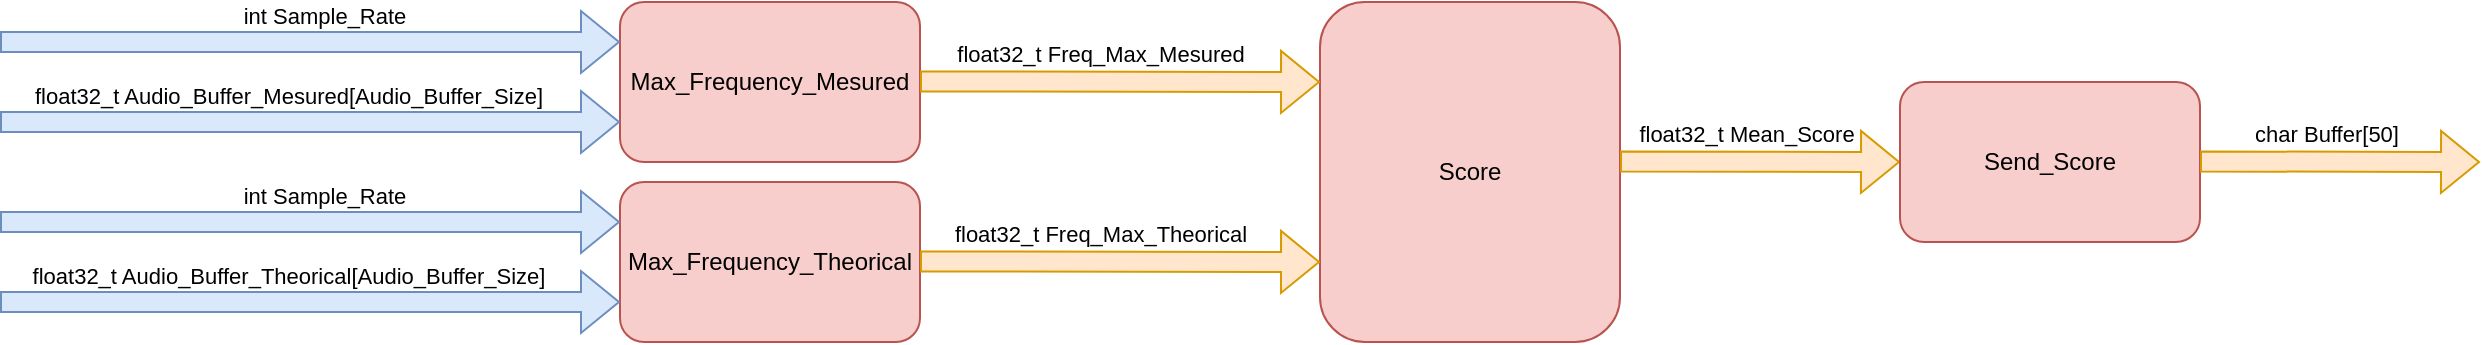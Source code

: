 <mxfile version="24.9.1">
  <diagram name="Page-1" id="4acRng5W_u0_4KzXaihT">
    <mxGraphModel dx="1889" dy="572" grid="1" gridSize="10" guides="1" tooltips="1" connect="1" arrows="1" fold="1" page="1" pageScale="1" pageWidth="827" pageHeight="1169" math="0" shadow="0">
      <root>
        <mxCell id="0" />
        <mxCell id="1" parent="0" />
        <mxCell id="bDkOoxNmA_hYLUBz5Huy-71" value="Score" style="rounded=1;whiteSpace=wrap;html=1;fillColor=#f8cecc;strokeColor=#b85450;" vertex="1" parent="1">
          <mxGeometry x="454" y="414" width="150" height="170" as="geometry" />
        </mxCell>
        <mxCell id="bDkOoxNmA_hYLUBz5Huy-72" value="" style="shape=flexArrow;endArrow=classic;html=1;rounded=0;fillColor=#ffe6cc;strokeColor=#d79b00;" edge="1" parent="1">
          <mxGeometry width="50" height="50" relative="1" as="geometry">
            <mxPoint x="604" y="493.73" as="sourcePoint" />
            <mxPoint x="744" y="494" as="targetPoint" />
          </mxGeometry>
        </mxCell>
        <mxCell id="bDkOoxNmA_hYLUBz5Huy-73" value="float32_t Mean_Score" style="edgeLabel;html=1;align=center;verticalAlign=middle;resizable=0;points=[];noLabel=0;allowArrows=1;backgroundOutline=1;labelBackgroundColor=none;" vertex="1" connectable="0" parent="bDkOoxNmA_hYLUBz5Huy-72">
          <mxGeometry x="-0.467" y="-4" relative="1" as="geometry">
            <mxPoint x="25" y="-18" as="offset" />
          </mxGeometry>
        </mxCell>
        <mxCell id="bDkOoxNmA_hYLUBz5Huy-85" value="Max_Frequency_Mesured" style="rounded=1;whiteSpace=wrap;html=1;fillColor=#f8cecc;strokeColor=#b85450;" vertex="1" parent="1">
          <mxGeometry x="104" y="414" width="150" height="80" as="geometry" />
        </mxCell>
        <mxCell id="bDkOoxNmA_hYLUBz5Huy-86" value="" style="shape=flexArrow;endArrow=classic;html=1;rounded=0;fillColor=#dae8fc;strokeColor=#6c8ebf;" edge="1" parent="1">
          <mxGeometry width="50" height="50" relative="1" as="geometry">
            <mxPoint x="-206" y="434" as="sourcePoint" />
            <mxPoint x="104" y="434" as="targetPoint" />
          </mxGeometry>
        </mxCell>
        <mxCell id="bDkOoxNmA_hYLUBz5Huy-87" value="int Sample_Rate" style="edgeLabel;html=1;align=center;verticalAlign=middle;resizable=0;points=[];labelBackgroundColor=none;" vertex="1" connectable="0" parent="bDkOoxNmA_hYLUBz5Huy-86">
          <mxGeometry x="0.489" y="-5" relative="1" as="geometry">
            <mxPoint x="-69" y="-18" as="offset" />
          </mxGeometry>
        </mxCell>
        <mxCell id="bDkOoxNmA_hYLUBz5Huy-88" value="" style="shape=flexArrow;endArrow=classic;html=1;rounded=0;fillColor=#ffe6cc;strokeColor=#d79b00;" edge="1" parent="1">
          <mxGeometry width="50" height="50" relative="1" as="geometry">
            <mxPoint x="254" y="453.73" as="sourcePoint" />
            <mxPoint x="454" y="454" as="targetPoint" />
          </mxGeometry>
        </mxCell>
        <mxCell id="bDkOoxNmA_hYLUBz5Huy-89" value="float32_t Freq_Max_Mesured" style="edgeLabel;html=1;align=center;verticalAlign=middle;resizable=0;points=[];labelBackgroundColor=none;" vertex="1" connectable="0" parent="bDkOoxNmA_hYLUBz5Huy-88">
          <mxGeometry x="-0.467" y="-4" relative="1" as="geometry">
            <mxPoint x="36" y="-18" as="offset" />
          </mxGeometry>
        </mxCell>
        <mxCell id="bDkOoxNmA_hYLUBz5Huy-90" value="" style="shape=flexArrow;endArrow=classic;html=1;rounded=0;fillColor=#dae8fc;strokeColor=#6c8ebf;" edge="1" parent="1">
          <mxGeometry width="50" height="50" relative="1" as="geometry">
            <mxPoint x="-206" y="474" as="sourcePoint" />
            <mxPoint x="104" y="474" as="targetPoint" />
          </mxGeometry>
        </mxCell>
        <mxCell id="bDkOoxNmA_hYLUBz5Huy-91" value="float32_t Audio_Buffer_Mesured[Audio_Buffer_Size]" style="edgeLabel;html=1;align=center;verticalAlign=middle;resizable=0;points=[];labelBackgroundColor=none;" vertex="1" connectable="0" parent="bDkOoxNmA_hYLUBz5Huy-90">
          <mxGeometry x="-0.053" y="3" relative="1" as="geometry">
            <mxPoint x="-3" y="-10" as="offset" />
          </mxGeometry>
        </mxCell>
        <mxCell id="bDkOoxNmA_hYLUBz5Huy-92" value="Max_Frequency_Theorical" style="rounded=1;whiteSpace=wrap;html=1;fillColor=#f8cecc;strokeColor=#b85450;" vertex="1" parent="1">
          <mxGeometry x="104" y="504" width="150" height="80" as="geometry" />
        </mxCell>
        <mxCell id="bDkOoxNmA_hYLUBz5Huy-93" value="" style="shape=flexArrow;endArrow=classic;html=1;rounded=0;fillColor=#dae8fc;strokeColor=#6c8ebf;" edge="1" parent="1">
          <mxGeometry width="50" height="50" relative="1" as="geometry">
            <mxPoint x="-206" y="524" as="sourcePoint" />
            <mxPoint x="104" y="524" as="targetPoint" />
          </mxGeometry>
        </mxCell>
        <mxCell id="bDkOoxNmA_hYLUBz5Huy-94" value="int Sample_Rate" style="edgeLabel;html=1;align=center;verticalAlign=middle;resizable=0;points=[];labelBackgroundColor=none;" vertex="1" connectable="0" parent="bDkOoxNmA_hYLUBz5Huy-93">
          <mxGeometry x="0.489" y="-5" relative="1" as="geometry">
            <mxPoint x="-69" y="-18" as="offset" />
          </mxGeometry>
        </mxCell>
        <mxCell id="bDkOoxNmA_hYLUBz5Huy-95" value="" style="shape=flexArrow;endArrow=classic;html=1;rounded=0;fillColor=#ffe6cc;strokeColor=#d79b00;" edge="1" parent="1">
          <mxGeometry width="50" height="50" relative="1" as="geometry">
            <mxPoint x="254" y="543.73" as="sourcePoint" />
            <mxPoint x="454" y="544" as="targetPoint" />
          </mxGeometry>
        </mxCell>
        <mxCell id="bDkOoxNmA_hYLUBz5Huy-96" value="float32_t Freq_Max_Theorical" style="edgeLabel;html=1;align=center;verticalAlign=middle;resizable=0;points=[];labelBackgroundColor=none;" vertex="1" connectable="0" parent="bDkOoxNmA_hYLUBz5Huy-95">
          <mxGeometry x="-0.467" y="-4" relative="1" as="geometry">
            <mxPoint x="36" y="-18" as="offset" />
          </mxGeometry>
        </mxCell>
        <mxCell id="bDkOoxNmA_hYLUBz5Huy-97" value="" style="shape=flexArrow;endArrow=classic;html=1;rounded=0;fillColor=#dae8fc;strokeColor=#6c8ebf;" edge="1" parent="1">
          <mxGeometry width="50" height="50" relative="1" as="geometry">
            <mxPoint x="-206" y="564" as="sourcePoint" />
            <mxPoint x="104" y="564" as="targetPoint" />
          </mxGeometry>
        </mxCell>
        <mxCell id="bDkOoxNmA_hYLUBz5Huy-98" value="float32_t Audio_Buffer_Theorical[Audio_Buffer_Size]" style="edgeLabel;html=1;align=center;verticalAlign=middle;resizable=0;points=[];labelBackgroundColor=none;" vertex="1" connectable="0" parent="bDkOoxNmA_hYLUBz5Huy-97">
          <mxGeometry x="-0.053" y="3" relative="1" as="geometry">
            <mxPoint x="-3" y="-10" as="offset" />
          </mxGeometry>
        </mxCell>
        <mxCell id="bDkOoxNmA_hYLUBz5Huy-99" value="Send_Score" style="rounded=1;whiteSpace=wrap;html=1;fillColor=#f8cecc;strokeColor=#b85450;" vertex="1" parent="1">
          <mxGeometry x="744" y="454" width="150" height="80" as="geometry" />
        </mxCell>
        <mxCell id="bDkOoxNmA_hYLUBz5Huy-100" value="" style="shape=flexArrow;endArrow=classic;html=1;rounded=0;fillColor=#ffe6cc;strokeColor=#d79b00;" edge="1" parent="1">
          <mxGeometry width="50" height="50" relative="1" as="geometry">
            <mxPoint x="894" y="493.73" as="sourcePoint" />
            <mxPoint x="1034" y="494" as="targetPoint" />
          </mxGeometry>
        </mxCell>
        <mxCell id="bDkOoxNmA_hYLUBz5Huy-101" value="char Buffer[50]" style="edgeLabel;html=1;align=center;verticalAlign=middle;resizable=0;points=[];noLabel=0;allowArrows=1;backgroundOutline=1;labelBackgroundColor=none;" vertex="1" connectable="0" parent="bDkOoxNmA_hYLUBz5Huy-100">
          <mxGeometry x="-0.467" y="-4" relative="1" as="geometry">
            <mxPoint x="25" y="-18" as="offset" />
          </mxGeometry>
        </mxCell>
      </root>
    </mxGraphModel>
  </diagram>
</mxfile>
